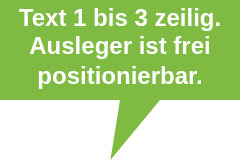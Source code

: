 <mxfile version="14.6.13" type="device"><diagram id="qU0leM76-ohohbJBk7Cz" name="Seite-1"><mxGraphModel dx="1086" dy="2135" grid="1" gridSize="10" guides="1" tooltips="1" connect="1" arrows="1" fold="1" page="1" pageScale="1" pageWidth="827" pageHeight="1169" math="0" shadow="0"><root><mxCell id="0"/><mxCell id="1" parent="0"/><mxCell id="UN3b48vsJBHhAAibGjq7-1" value="" style="group" vertex="1" connectable="0" parent="1"><mxGeometry x="40" y="-1120" width="120" height="80" as="geometry"/></mxCell><mxCell id="UN3b48vsJBHhAAibGjq7-2" value="" style="shape=callout;whiteSpace=wrap;html=1;perimeter=calloutPerimeter;fontSize=12;fontColor=#000000;fillColor=#7FBA42;position2=0.46;strokeColor=none;" vertex="1" parent="UN3b48vsJBHhAAibGjq7-1"><mxGeometry width="120" height="80" as="geometry"/></mxCell><mxCell id="UN3b48vsJBHhAAibGjq7-3" value="Text 1 bis 3 zeilig. Ausleger ist frei positionierbar." style="text;html=1;strokeColor=none;fillColor=none;align=center;verticalAlign=middle;whiteSpace=wrap;rounded=0;fontColor=#FFFFFF;fontStyle=1;fontSize=12;" vertex="1" parent="UN3b48vsJBHhAAibGjq7-1"><mxGeometry x="5" y="8" width="110" height="30" as="geometry"/></mxCell></root></mxGraphModel></diagram></mxfile>